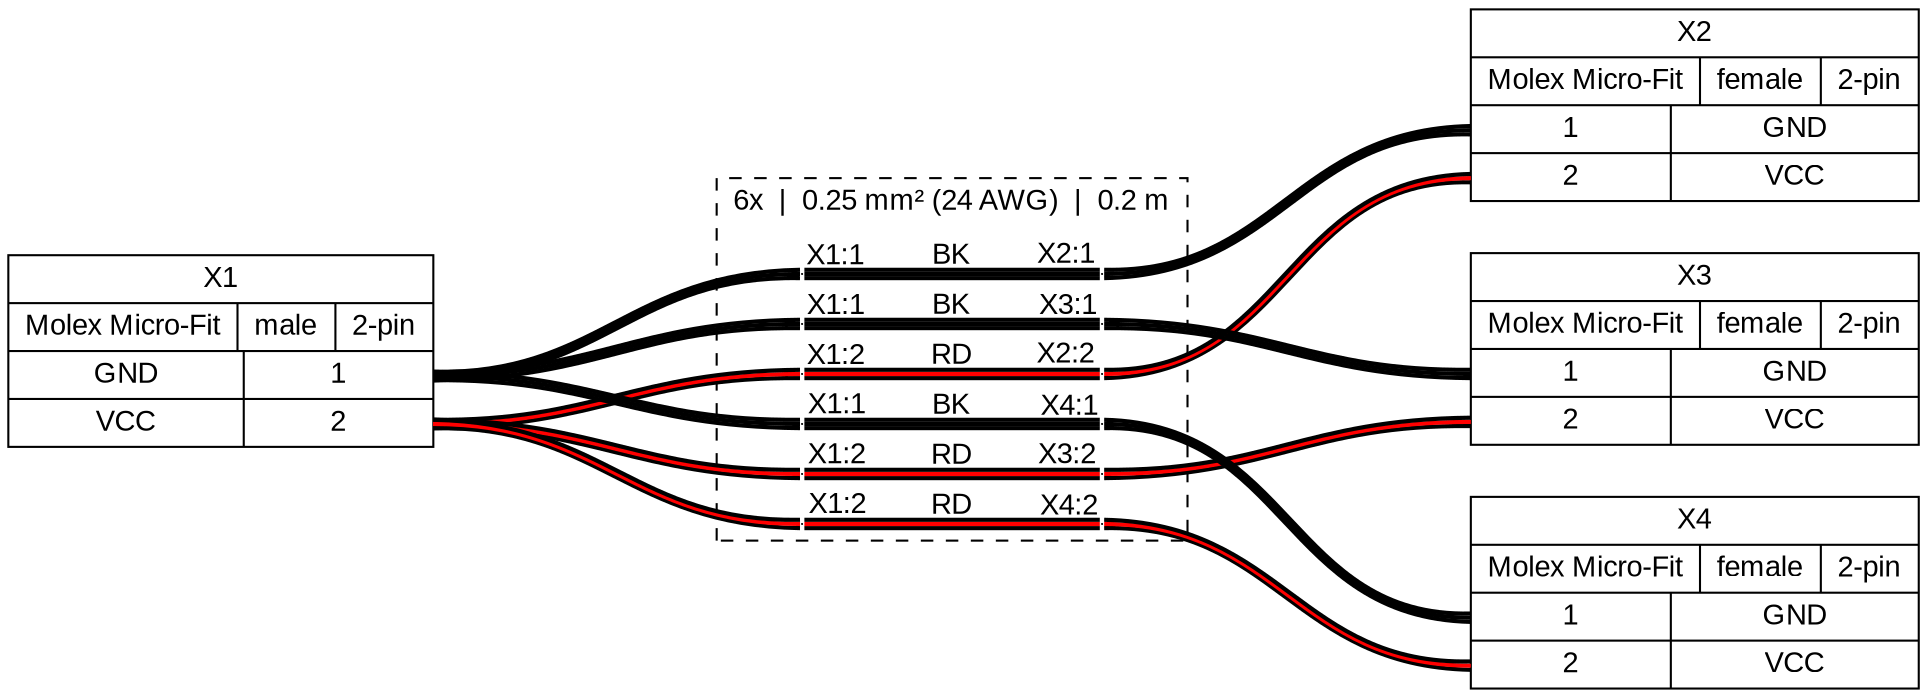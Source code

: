 graph {
// Graph generated by WireViz
// https://github.com/formatc1702/WireViz
	graph [bgcolor=transparent fontname=arial nodesep=0.33 rankdir=LR ranksep=2]
	node [fillcolor=white fontname=arial shape=record style=filled]
	edge [fontname=arial style=bold]
	X1 [label="X1|{Molex Micro-Fit|male|2-pin}|{{GND|VCC}|{<p1r>1|<p2r>2}}"]
	X2 [label="X2|{Molex Micro-Fit|female|2-pin}|{{<p1l>1|<p2l>2}|{GND|VCC}}"]
	X3 [label="X3|{Molex Micro-Fit|female|2-pin}|{{<p1l>1|<p2l>2}|{GND|VCC}}"]
	X4 [label="X4|{Molex Micro-Fit|female|2-pin}|{{<p1l>1|<p2l>2}|{GND|VCC}}"]
	subgraph cluster_W1 {
		graph [fillcolor=white label="6x  |  0.25 mm² (24 AWG)  |  0.2 m
 " style="filled, dashed"]
		node [fixedsize=true height=0 label="" shape=point width=0]
		W1_w1l
		W1_w1r
		W1_w2l
		W1_w2r
		W1_w3l
		W1_w3r
		W1_w4l
		W1_w4r
		W1_w5l
		W1_w5r
		W1_w6l
		W1_w6r
	}
	edge [color="#000000:#000000:#000000"]
	W1_w1l -- W1_w1r [labelangle=60 labeldist=0 taillabel="                                   BK"]
	X1:p1r -- W1_w1l:w [headlabel="            X1:1" labelangle=-60 labeldist=0]
	W1_w1r:e -- X2:p1l [labelangle=60 labeldist=0 taillabel="X2:1            "]
	edge [color="#000000:#ff0000:#000000"]
	W1_w2l -- W1_w2r [labelangle=60 labeldist=0 taillabel="                                   RD"]
	X1:p2r -- W1_w2l:w [headlabel="            X1:2" labelangle=-60 labeldist=0]
	W1_w2r:e -- X2:p2l [labelangle=60 labeldist=0 taillabel="X2:2            "]
	edge [color="#000000:#000000:#000000"]
	W1_w3l -- W1_w3r [labelangle=60 labeldist=0 taillabel="                                   BK"]
	X1:p1r -- W1_w3l:w [headlabel="            X1:1" labelangle=-60 labeldist=0]
	W1_w3r:e -- X3:p1l [labelangle=60 labeldist=0 taillabel="X3:1            "]
	edge [color="#000000:#ff0000:#000000"]
	W1_w4l -- W1_w4r [labelangle=60 labeldist=0 taillabel="                                   RD"]
	X1:p2r -- W1_w4l:w [headlabel="            X1:2" labelangle=-60 labeldist=0]
	W1_w4r:e -- X3:p2l [labelangle=60 labeldist=0 taillabel="X3:2            "]
	edge [color="#000000:#000000:#000000"]
	W1_w5l -- W1_w5r [labelangle=60 labeldist=0 taillabel="                                   BK"]
	X1:p1r -- W1_w5l:w [headlabel="            X1:1" labelangle=-60 labeldist=0]
	W1_w5r:e -- X4:p1l [labelangle=60 labeldist=0 taillabel="X4:1            "]
	edge [color="#000000:#ff0000:#000000"]
	W1_w6l -- W1_w6r [labelangle=60 labeldist=0 taillabel="                                   RD"]
	X1:p2r -- W1_w6l:w [headlabel="            X1:2" labelangle=-60 labeldist=0]
	W1_w6r:e -- X4:p2l [labelangle=60 labeldist=0 taillabel="X4:2            "]
}
